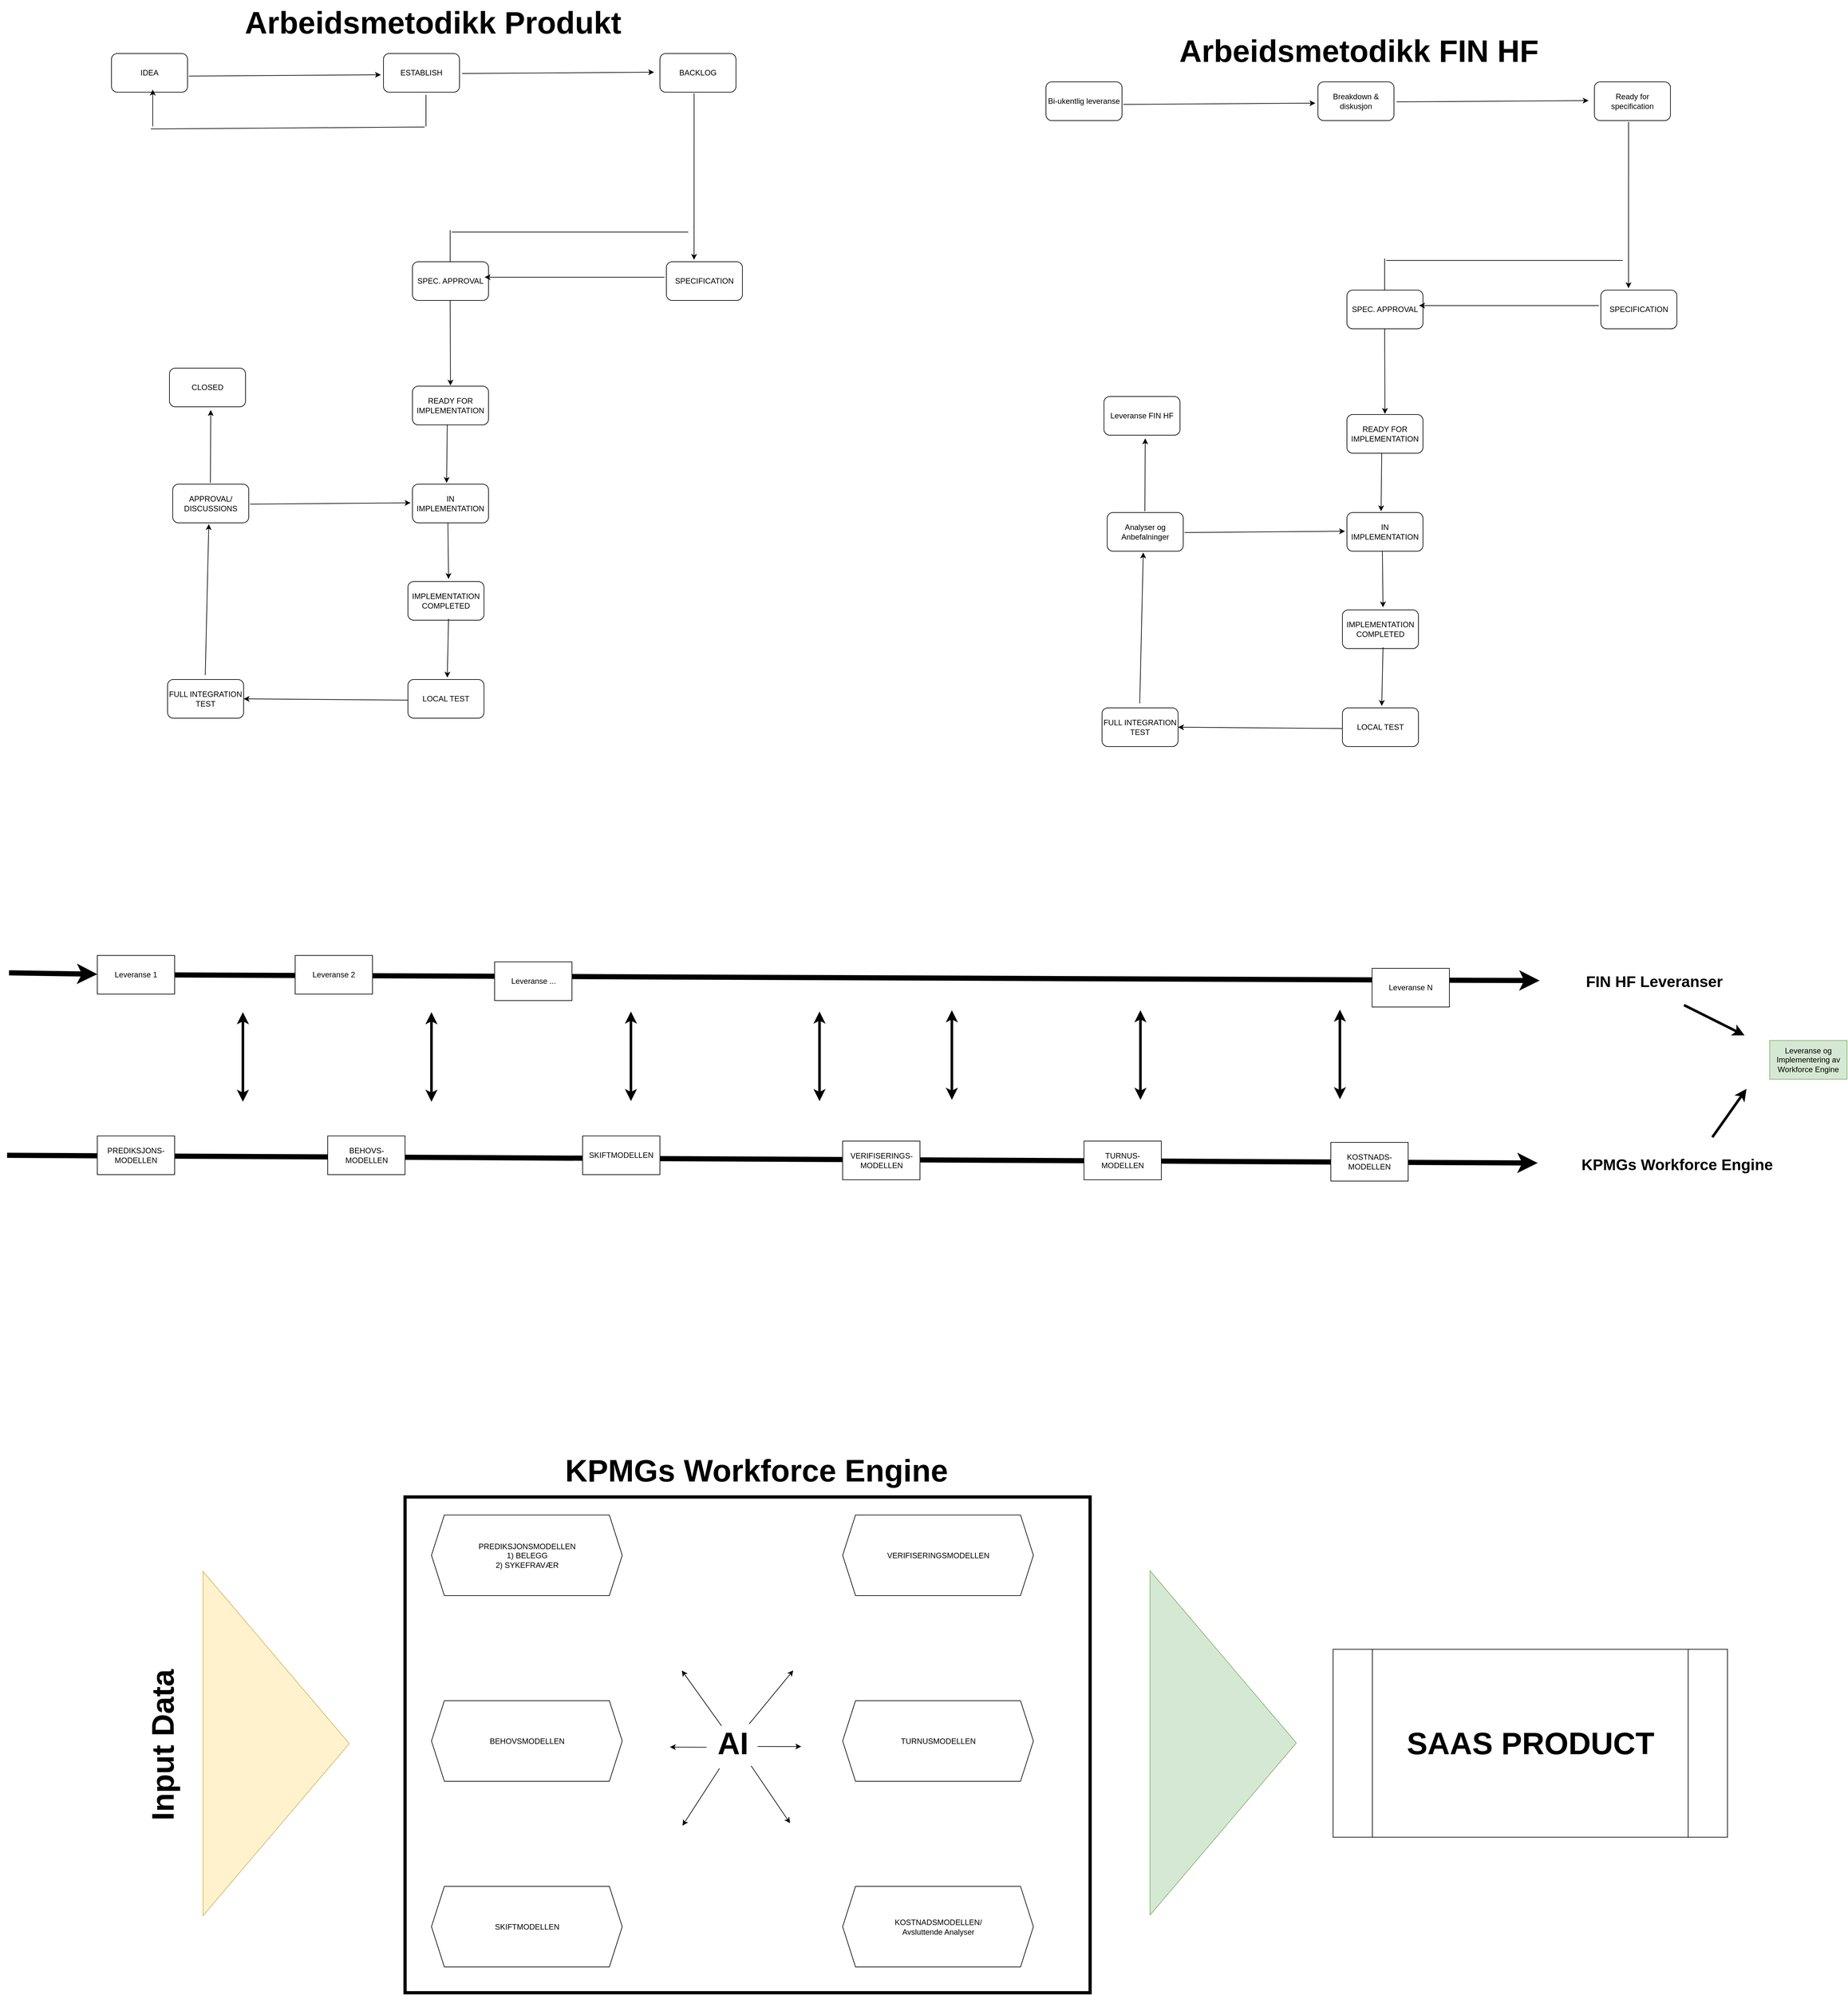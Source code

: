 <mxfile version="24.7.17">
  <diagram name="Page-1" id="zUa3IYO5AlXv210uaS1J">
    <mxGraphModel dx="3282" dy="1338" grid="0" gridSize="10" guides="1" tooltips="1" connect="1" arrows="1" fold="1" page="1" pageScale="1" pageWidth="3300" pageHeight="4681" background="#ffffff" math="0" shadow="0">
      <root>
        <mxCell id="0" />
        <mxCell id="1" parent="0" />
        <mxCell id="Cw9OzfGJ6MaulK7NZucD-8" value="" style="rounded=0;whiteSpace=wrap;html=1;strokeWidth=5;" parent="1" vertex="1">
          <mxGeometry x="957.5" y="2390" width="1063" height="769" as="geometry" />
        </mxCell>
        <mxCell id="fNBcm_rR2y6OoeXgyoaA-1" value="IDEA" style="rounded=1;whiteSpace=wrap;html=1;" parent="1" vertex="1">
          <mxGeometry x="502" y="151" width="118" height="60" as="geometry" />
        </mxCell>
        <mxCell id="fNBcm_rR2y6OoeXgyoaA-2" value="ESTABLISH" style="rounded=1;whiteSpace=wrap;html=1;" parent="1" vertex="1">
          <mxGeometry x="924" y="151" width="118" height="60" as="geometry" />
        </mxCell>
        <mxCell id="fNBcm_rR2y6OoeXgyoaA-3" value="BACKLOG&lt;span style=&quot;color: rgba(0, 0, 0, 0); font-family: monospace; font-size: 0px; text-align: start; text-wrap: nowrap;&quot;&gt;%3CmxGraphModel%3E%3Croot%3E%3CmxCell%20id%3D%220%22%2F%3E%3CmxCell%20id%3D%221%22%20parent%3D%220%22%2F%3E%3CmxCell%20id%3D%222%22%20value%3D%22PROPOSAL%26lt%3Bspan%20style%3D%26quot%3Bcolor%3A%20rgba(0%2C%200%2C%200%2C%200)%3B%20font-family%3A%20monospace%3B%20font-size%3A%200px%3B%20text-align%3A%20start%3B%20text-wrap%3A%20nowrap%3B%26quot%3B%26gt%3B%253CmxGraphModel%253E%253Croot%253E%253CmxCell%2520id%253D%25220%2522%252F%253E%253CmxCell%2520id%253D%25221%2522%2520parent%253D%25220%2522%252F%253E%253CmxCell%2520id%253D%25222%2522%2520value%253D%2522IDEA%2522%2520style%253D%2522rounded%253D1%253BwhiteSpace%253Dwrap%253Bhtml%253D1%253B%2522%2520vertex%253D%25221%2522%2520parent%253D%25221%2522%253E%253CmxGeometry%2520x%253D%2522235%2522%2520y%253D%2522151%2522%2520width%253D%2522118%2522%2520height%253D%252260%2522%2520as%253D%2522geometry%2522%252F%253E%253C%252FmxCell%253E%253C%252Froot%253E%253C%252FmxGraphModel%253E%26lt%3B%2Fspan%26gt%3B%22%20style%3D%22rounded%3D1%3BwhiteSpace%3Dwrap%3Bhtml%3D1%3B%22%20vertex%3D%221%22%20parent%3D%221%22%3E%3CmxGeometry%20x%3D%22924%22%20y%3D%22151%22%20width%3D%22118%22%20height%3D%2260%22%20as%3D%22geometry%22%2F%3E%3C%2FmxCell%3E%3C%2Froot%3E%3C%2FmxGraphModel%3E&lt;/span&gt;" style="rounded=1;whiteSpace=wrap;html=1;" parent="1" vertex="1">
          <mxGeometry x="1353" y="151" width="118" height="60" as="geometry" />
        </mxCell>
        <mxCell id="fNBcm_rR2y6OoeXgyoaA-4" value="SPEC. APPROVAL" style="rounded=1;whiteSpace=wrap;html=1;" parent="1" vertex="1">
          <mxGeometry x="969" y="474" width="118" height="60" as="geometry" />
        </mxCell>
        <mxCell id="fNBcm_rR2y6OoeXgyoaA-5" value="SPECIFICATION" style="rounded=1;whiteSpace=wrap;html=1;" parent="1" vertex="1">
          <mxGeometry x="1363" y="474" width="118" height="60" as="geometry" />
        </mxCell>
        <mxCell id="fNBcm_rR2y6OoeXgyoaA-6" value="READY FOR IMPLEMENTATION" style="rounded=1;whiteSpace=wrap;html=1;" parent="1" vertex="1">
          <mxGeometry x="969" y="667" width="118" height="60" as="geometry" />
        </mxCell>
        <mxCell id="fNBcm_rR2y6OoeXgyoaA-7" value="IMPLEMENTATION COMPLETED" style="rounded=1;whiteSpace=wrap;html=1;" parent="1" vertex="1">
          <mxGeometry x="962" y="970" width="118" height="60" as="geometry" />
        </mxCell>
        <mxCell id="fNBcm_rR2y6OoeXgyoaA-8" value="LOCAL TEST" style="rounded=1;whiteSpace=wrap;html=1;" parent="1" vertex="1">
          <mxGeometry x="962" y="1122" width="118" height="60" as="geometry" />
        </mxCell>
        <mxCell id="fNBcm_rR2y6OoeXgyoaA-9" value="FULL INTEGRATION TEST" style="rounded=1;whiteSpace=wrap;html=1;" parent="1" vertex="1">
          <mxGeometry x="589" y="1122" width="118" height="60" as="geometry" />
        </mxCell>
        <mxCell id="fNBcm_rR2y6OoeXgyoaA-10" value="APPROVAL/ DISCUSSIONS" style="rounded=1;whiteSpace=wrap;html=1;" parent="1" vertex="1">
          <mxGeometry x="597" y="819" width="118" height="60" as="geometry" />
        </mxCell>
        <mxCell id="fNBcm_rR2y6OoeXgyoaA-11" value="IN IMPLEMENTATION" style="rounded=1;whiteSpace=wrap;html=1;" parent="1" vertex="1">
          <mxGeometry x="969" y="819" width="118" height="60" as="geometry" />
        </mxCell>
        <mxCell id="fNBcm_rR2y6OoeXgyoaA-12" value="CLOSED" style="rounded=1;whiteSpace=wrap;html=1;" parent="1" vertex="1">
          <mxGeometry x="592" y="639" width="118" height="60" as="geometry" />
        </mxCell>
        <mxCell id="fNBcm_rR2y6OoeXgyoaA-13" value="" style="endArrow=classic;html=1;rounded=0;" parent="1" edge="1">
          <mxGeometry width="50" height="50" relative="1" as="geometry">
            <mxPoint x="622" y="186" as="sourcePoint" />
            <mxPoint x="920" y="184" as="targetPoint" />
          </mxGeometry>
        </mxCell>
        <mxCell id="fNBcm_rR2y6OoeXgyoaA-14" value="" style="endArrow=classic;html=1;rounded=0;" parent="1" edge="1">
          <mxGeometry width="50" height="50" relative="1" as="geometry">
            <mxPoint x="1046" y="182" as="sourcePoint" />
            <mxPoint x="1344" y="180" as="targetPoint" />
          </mxGeometry>
        </mxCell>
        <mxCell id="fNBcm_rR2y6OoeXgyoaA-16" value="" style="endArrow=classic;html=1;rounded=0;" parent="1" edge="1">
          <mxGeometry width="50" height="50" relative="1" as="geometry">
            <mxPoint x="566" y="264" as="sourcePoint" />
            <mxPoint x="566" y="207" as="targetPoint" />
          </mxGeometry>
        </mxCell>
        <mxCell id="fNBcm_rR2y6OoeXgyoaA-17" value="" style="endArrow=none;html=1;rounded=0;" parent="1" edge="1">
          <mxGeometry width="50" height="50" relative="1" as="geometry">
            <mxPoint x="990" y="264" as="sourcePoint" />
            <mxPoint x="990" y="215" as="targetPoint" />
          </mxGeometry>
        </mxCell>
        <mxCell id="fNBcm_rR2y6OoeXgyoaA-18" value="" style="endArrow=none;html=1;rounded=0;" parent="1" edge="1">
          <mxGeometry width="50" height="50" relative="1" as="geometry">
            <mxPoint x="563" y="268" as="sourcePoint" />
            <mxPoint x="988" y="265" as="targetPoint" />
          </mxGeometry>
        </mxCell>
        <mxCell id="fNBcm_rR2y6OoeXgyoaA-19" value="" style="endArrow=classic;html=1;rounded=0;entryX=0.364;entryY=-0.05;entryDx=0;entryDy=0;entryPerimeter=0;" parent="1" target="fNBcm_rR2y6OoeXgyoaA-5" edge="1">
          <mxGeometry width="50" height="50" relative="1" as="geometry">
            <mxPoint x="1406" y="213" as="sourcePoint" />
            <mxPoint x="1678" y="288" as="targetPoint" />
          </mxGeometry>
        </mxCell>
        <mxCell id="fNBcm_rR2y6OoeXgyoaA-20" value="" style="endArrow=classic;html=1;rounded=0;entryX=0.949;entryY=0.4;entryDx=0;entryDy=0;entryPerimeter=0;" parent="1" target="fNBcm_rR2y6OoeXgyoaA-4" edge="1">
          <mxGeometry width="50" height="50" relative="1" as="geometry">
            <mxPoint x="1360" y="498" as="sourcePoint" />
            <mxPoint x="1360" y="756" as="targetPoint" />
          </mxGeometry>
        </mxCell>
        <mxCell id="fNBcm_rR2y6OoeXgyoaA-21" value="" style="endArrow=none;html=1;rounded=0;" parent="1" edge="1">
          <mxGeometry width="50" height="50" relative="1" as="geometry">
            <mxPoint x="1027.5" y="474" as="sourcePoint" />
            <mxPoint x="1027.5" y="425" as="targetPoint" />
          </mxGeometry>
        </mxCell>
        <mxCell id="fNBcm_rR2y6OoeXgyoaA-22" value="" style="endArrow=none;html=1;rounded=0;" parent="1" edge="1">
          <mxGeometry width="50" height="50" relative="1" as="geometry">
            <mxPoint x="1030" y="428" as="sourcePoint" />
            <mxPoint x="1397" y="428" as="targetPoint" />
          </mxGeometry>
        </mxCell>
        <mxCell id="fNBcm_rR2y6OoeXgyoaA-23" value="" style="endArrow=classic;html=1;rounded=0;" parent="1" edge="1">
          <mxGeometry width="50" height="50" relative="1" as="geometry">
            <mxPoint x="1027.5" y="534" as="sourcePoint" />
            <mxPoint x="1028" y="666" as="targetPoint" />
          </mxGeometry>
        </mxCell>
        <mxCell id="fNBcm_rR2y6OoeXgyoaA-24" value="" style="endArrow=classic;html=1;rounded=0;entryX=0.449;entryY=-0.033;entryDx=0;entryDy=0;entryPerimeter=0;" parent="1" target="fNBcm_rR2y6OoeXgyoaA-11" edge="1">
          <mxGeometry width="50" height="50" relative="1" as="geometry">
            <mxPoint x="1023" y="727" as="sourcePoint" />
            <mxPoint x="1024" y="819" as="targetPoint" />
          </mxGeometry>
        </mxCell>
        <mxCell id="fNBcm_rR2y6OoeXgyoaA-25" value="" style="endArrow=classic;html=1;rounded=0;" parent="1" edge="1">
          <mxGeometry width="50" height="50" relative="1" as="geometry">
            <mxPoint x="1024" y="879" as="sourcePoint" />
            <mxPoint x="1025" y="966" as="targetPoint" />
          </mxGeometry>
        </mxCell>
        <mxCell id="fNBcm_rR2y6OoeXgyoaA-26" value="" style="endArrow=classic;html=1;rounded=0;" parent="1" edge="1">
          <mxGeometry width="50" height="50" relative="1" as="geometry">
            <mxPoint x="1025" y="1028" as="sourcePoint" />
            <mxPoint x="1023" y="1119" as="targetPoint" />
          </mxGeometry>
        </mxCell>
        <mxCell id="fNBcm_rR2y6OoeXgyoaA-27" value="" style="endArrow=classic;html=1;rounded=0;entryX=1;entryY=0.5;entryDx=0;entryDy=0;" parent="1" target="fNBcm_rR2y6OoeXgyoaA-9" edge="1">
          <mxGeometry width="50" height="50" relative="1" as="geometry">
            <mxPoint x="962" y="1154" as="sourcePoint" />
            <mxPoint x="683" y="1154" as="targetPoint" />
          </mxGeometry>
        </mxCell>
        <mxCell id="fNBcm_rR2y6OoeXgyoaA-28" value="" style="endArrow=classic;html=1;rounded=0;" parent="1" edge="1">
          <mxGeometry width="50" height="50" relative="1" as="geometry">
            <mxPoint x="647.5" y="1115" as="sourcePoint" />
            <mxPoint x="653" y="881" as="targetPoint" />
          </mxGeometry>
        </mxCell>
        <mxCell id="fNBcm_rR2y6OoeXgyoaA-29" value="" style="endArrow=classic;html=1;rounded=0;" parent="1" edge="1">
          <mxGeometry width="50" height="50" relative="1" as="geometry">
            <mxPoint x="655.5" y="817" as="sourcePoint" />
            <mxPoint x="656" y="704" as="targetPoint" />
          </mxGeometry>
        </mxCell>
        <mxCell id="fNBcm_rR2y6OoeXgyoaA-30" value="" style="endArrow=classic;html=1;rounded=0;" parent="1" edge="1">
          <mxGeometry width="50" height="50" relative="1" as="geometry">
            <mxPoint x="717" y="850" as="sourcePoint" />
            <mxPoint x="966" y="848" as="targetPoint" />
          </mxGeometry>
        </mxCell>
        <mxCell id="Cw9OzfGJ6MaulK7NZucD-1" value="PREDIKSJONSMODELLEN&lt;div&gt;1) BELEGG&lt;/div&gt;&lt;div&gt;2) SYKEFRAVÆR&lt;/div&gt;" style="shape=hexagon;perimeter=hexagonPerimeter2;whiteSpace=wrap;html=1;fixedSize=1;" parent="1" vertex="1">
          <mxGeometry x="998.5" y="2418" width="296" height="125" as="geometry" />
        </mxCell>
        <mxCell id="Cw9OzfGJ6MaulK7NZucD-2" value="BEHOVSMODELLEN" style="shape=hexagon;perimeter=hexagonPerimeter2;whiteSpace=wrap;html=1;fixedSize=1;" parent="1" vertex="1">
          <mxGeometry x="998.5" y="2706" width="296" height="125" as="geometry" />
        </mxCell>
        <mxCell id="Cw9OzfGJ6MaulK7NZucD-3" value="SKIFTMODELLEN" style="shape=hexagon;perimeter=hexagonPerimeter2;whiteSpace=wrap;html=1;fixedSize=1;" parent="1" vertex="1">
          <mxGeometry x="998.5" y="2994" width="296" height="125" as="geometry" />
        </mxCell>
        <mxCell id="Cw9OzfGJ6MaulK7NZucD-4" value="VERIFISERINGSMODELLEN" style="shape=hexagon;perimeter=hexagonPerimeter2;whiteSpace=wrap;html=1;fixedSize=1;" parent="1" vertex="1">
          <mxGeometry x="1636.5" y="2418" width="296" height="125" as="geometry" />
        </mxCell>
        <mxCell id="Cw9OzfGJ6MaulK7NZucD-5" value="TURNUSMODELLEN" style="shape=hexagon;perimeter=hexagonPerimeter2;whiteSpace=wrap;html=1;fixedSize=1;" parent="1" vertex="1">
          <mxGeometry x="1636.5" y="2706" width="296" height="125" as="geometry" />
        </mxCell>
        <mxCell id="Cw9OzfGJ6MaulK7NZucD-6" value="KOSTNADSMODELLEN/&lt;div&gt;Avsluttende Analyser&lt;/div&gt;" style="shape=hexagon;perimeter=hexagonPerimeter2;whiteSpace=wrap;html=1;fixedSize=1;" parent="1" vertex="1">
          <mxGeometry x="1636.5" y="2994" width="296" height="125" as="geometry" />
        </mxCell>
        <mxCell id="Cw9OzfGJ6MaulK7NZucD-9" value="&lt;h1 style=&quot;margin-top: 0px;&quot;&gt;&lt;font style=&quot;font-size: 48px;&quot;&gt;KPMGs Workforce Engine&lt;/font&gt;&lt;/h1&gt;" style="text;html=1;whiteSpace=wrap;overflow=hidden;rounded=0;" parent="1" vertex="1">
          <mxGeometry x="1203.5" y="2314" width="634" height="72" as="geometry" />
        </mxCell>
        <mxCell id="Cw9OzfGJ6MaulK7NZucD-10" value="&lt;font style=&quot;font-size: 48px;&quot;&gt;&lt;b style=&quot;&quot;&gt;AI&lt;/b&gt;&lt;/font&gt;" style="text;html=1;align=center;verticalAlign=middle;whiteSpace=wrap;rounded=0;rotation=0;" parent="1" vertex="1">
          <mxGeometry x="1431.5" y="2757" width="69" height="30" as="geometry" />
        </mxCell>
        <mxCell id="Cw9OzfGJ6MaulK7NZucD-14" value="" style="shape=mxgraph.arrows2.wedgeArrow;html=1;bendable=0;startWidth=267;fillColor=#fff2cc;defaultFillColor=invert;defaultGradientColor=invert;rounded=0;strokeColor=#d6b656;" parent="1" edge="1">
          <mxGeometry width="100" height="100" relative="1" as="geometry">
            <mxPoint x="644" y="2772.5" as="sourcePoint" />
            <mxPoint x="871" y="2772.5" as="targetPoint" />
          </mxGeometry>
        </mxCell>
        <mxCell id="Cw9OzfGJ6MaulK7NZucD-15" value="&lt;font style=&quot;font-size: 48px;&quot;&gt;&lt;b style=&quot;&quot;&gt;Input Data&lt;/b&gt;&lt;/font&gt;" style="text;html=1;align=center;verticalAlign=middle;whiteSpace=wrap;rounded=0;rotation=-90;" parent="1" vertex="1">
          <mxGeometry x="446" y="2759.5" width="270" height="30" as="geometry" />
        </mxCell>
        <mxCell id="Cw9OzfGJ6MaulK7NZucD-16" value="" style="endArrow=classic;html=1;rounded=0;entryX=0.561;entryY=0.342;entryDx=0;entryDy=0;entryPerimeter=0;" parent="1" edge="1">
          <mxGeometry width="50" height="50" relative="1" as="geometry">
            <mxPoint x="1491.5" y="2742" as="sourcePoint" />
            <mxPoint x="1559.843" y="2658.998" as="targetPoint" />
          </mxGeometry>
        </mxCell>
        <mxCell id="Cw9OzfGJ6MaulK7NZucD-17" value="" style="endArrow=classic;html=1;rounded=0;entryX=0.584;entryY=0.506;entryDx=0;entryDy=0;entryPerimeter=0;" parent="1" edge="1">
          <mxGeometry width="50" height="50" relative="1" as="geometry">
            <mxPoint x="1504.5" y="2777" as="sourcePoint" />
            <mxPoint x="1572.292" y="2777.114" as="targetPoint" />
          </mxGeometry>
        </mxCell>
        <mxCell id="Cw9OzfGJ6MaulK7NZucD-18" value="" style="endArrow=classic;html=1;rounded=0;entryX=0.562;entryY=0.658;entryDx=0;entryDy=0;entryPerimeter=0;" parent="1" target="Cw9OzfGJ6MaulK7NZucD-8" edge="1">
          <mxGeometry width="50" height="50" relative="1" as="geometry">
            <mxPoint x="1494.5" y="2807" as="sourcePoint" />
            <mxPoint x="1562.5" y="2807" as="targetPoint" />
          </mxGeometry>
        </mxCell>
        <mxCell id="Cw9OzfGJ6MaulK7NZucD-19" value="" style="endArrow=classic;html=1;rounded=0;entryX=0.405;entryY=0.663;entryDx=0;entryDy=0;entryPerimeter=0;" parent="1" target="Cw9OzfGJ6MaulK7NZucD-8" edge="1">
          <mxGeometry width="50" height="50" relative="1" as="geometry">
            <mxPoint x="1445.5" y="2811" as="sourcePoint" />
            <mxPoint x="1505.5" y="2900" as="targetPoint" />
          </mxGeometry>
        </mxCell>
        <mxCell id="Cw9OzfGJ6MaulK7NZucD-20" value="" style="endArrow=classic;html=1;rounded=0;entryX=0.383;entryY=0.499;entryDx=0;entryDy=0;entryPerimeter=0;" parent="1" edge="1">
          <mxGeometry width="50" height="50" relative="1" as="geometry">
            <mxPoint x="1425.37" y="2778.27" as="sourcePoint" />
            <mxPoint x="1368.499" y="2778.001" as="targetPoint" />
          </mxGeometry>
        </mxCell>
        <mxCell id="Cw9OzfGJ6MaulK7NZucD-21" value="" style="endArrow=classic;html=1;rounded=0;entryX=0.404;entryY=0.35;entryDx=0;entryDy=0;entryPerimeter=0;" parent="1" target="Cw9OzfGJ6MaulK7NZucD-8" edge="1">
          <mxGeometry width="50" height="50" relative="1" as="geometry">
            <mxPoint x="1448.5" y="2745" as="sourcePoint" />
            <mxPoint x="1516.5" y="2662" as="targetPoint" />
          </mxGeometry>
        </mxCell>
        <mxCell id="Cw9OzfGJ6MaulK7NZucD-22" value="" style="shape=mxgraph.arrows2.wedgeArrow;html=1;bendable=0;startWidth=267;fillColor=#d5e8d4;defaultFillColor=invert;defaultGradientColor=invert;rounded=0;strokeColor=#82b366;" parent="1" edge="1">
          <mxGeometry width="100" height="100" relative="1" as="geometry">
            <mxPoint x="2113.5" y="2771.5" as="sourcePoint" />
            <mxPoint x="2340.5" y="2771.5" as="targetPoint" />
          </mxGeometry>
        </mxCell>
        <mxCell id="Cw9OzfGJ6MaulK7NZucD-23" value="&lt;font style=&quot;font-size: 48px;&quot;&gt;&lt;b&gt;SAAS PRODUCT&lt;/b&gt;&lt;/font&gt;" style="shape=process;whiteSpace=wrap;html=1;backgroundOutline=1;" parent="1" vertex="1">
          <mxGeometry x="2397.5" y="2626.25" width="612" height="291.5" as="geometry" />
        </mxCell>
        <mxCell id="wITDb61pACfzFcavHyiu-1" value="&lt;h1 style=&quot;margin-top: 0px;&quot;&gt;&lt;font style=&quot;font-size: 48px;&quot;&gt;Arbeidsmetodikk Produkt&lt;/font&gt;&lt;/h1&gt;" style="text;html=1;whiteSpace=wrap;overflow=hidden;rounded=0;" vertex="1" parent="1">
          <mxGeometry x="707" y="68" width="634" height="72" as="geometry" />
        </mxCell>
        <mxCell id="wITDb61pACfzFcavHyiu-2" value="Bi-ukentlig leveranse" style="rounded=1;whiteSpace=wrap;html=1;" vertex="1" parent="1">
          <mxGeometry x="1952" y="195" width="118" height="60" as="geometry" />
        </mxCell>
        <mxCell id="wITDb61pACfzFcavHyiu-3" value="Breakdown &amp;amp; diskusjon" style="rounded=1;whiteSpace=wrap;html=1;" vertex="1" parent="1">
          <mxGeometry x="2374" y="195" width="118" height="60" as="geometry" />
        </mxCell>
        <mxCell id="wITDb61pACfzFcavHyiu-4" value="Ready for specification" style="rounded=1;whiteSpace=wrap;html=1;" vertex="1" parent="1">
          <mxGeometry x="2803" y="195" width="118" height="60" as="geometry" />
        </mxCell>
        <mxCell id="wITDb61pACfzFcavHyiu-5" value="SPEC. APPROVAL" style="rounded=1;whiteSpace=wrap;html=1;" vertex="1" parent="1">
          <mxGeometry x="2419" y="518" width="118" height="60" as="geometry" />
        </mxCell>
        <mxCell id="wITDb61pACfzFcavHyiu-6" value="SPECIFICATION" style="rounded=1;whiteSpace=wrap;html=1;" vertex="1" parent="1">
          <mxGeometry x="2813" y="518" width="118" height="60" as="geometry" />
        </mxCell>
        <mxCell id="wITDb61pACfzFcavHyiu-7" value="READY FOR IMPLEMENTATION" style="rounded=1;whiteSpace=wrap;html=1;" vertex="1" parent="1">
          <mxGeometry x="2419" y="711" width="118" height="60" as="geometry" />
        </mxCell>
        <mxCell id="wITDb61pACfzFcavHyiu-8" value="IMPLEMENTATION COMPLETED" style="rounded=1;whiteSpace=wrap;html=1;" vertex="1" parent="1">
          <mxGeometry x="2412" y="1014" width="118" height="60" as="geometry" />
        </mxCell>
        <mxCell id="wITDb61pACfzFcavHyiu-9" value="LOCAL TEST" style="rounded=1;whiteSpace=wrap;html=1;" vertex="1" parent="1">
          <mxGeometry x="2412" y="1166" width="118" height="60" as="geometry" />
        </mxCell>
        <mxCell id="wITDb61pACfzFcavHyiu-10" value="FULL INTEGRATION TEST" style="rounded=1;whiteSpace=wrap;html=1;" vertex="1" parent="1">
          <mxGeometry x="2039" y="1166" width="118" height="60" as="geometry" />
        </mxCell>
        <mxCell id="wITDb61pACfzFcavHyiu-11" value="Analyser og Anbefalninger" style="rounded=1;whiteSpace=wrap;html=1;" vertex="1" parent="1">
          <mxGeometry x="2047" y="863" width="118" height="60" as="geometry" />
        </mxCell>
        <mxCell id="wITDb61pACfzFcavHyiu-12" value="IN IMPLEMENTATION" style="rounded=1;whiteSpace=wrap;html=1;" vertex="1" parent="1">
          <mxGeometry x="2419" y="863" width="118" height="60" as="geometry" />
        </mxCell>
        <mxCell id="wITDb61pACfzFcavHyiu-13" value="Leveranse FIN HF" style="rounded=1;whiteSpace=wrap;html=1;" vertex="1" parent="1">
          <mxGeometry x="2042" y="683" width="118" height="60" as="geometry" />
        </mxCell>
        <mxCell id="wITDb61pACfzFcavHyiu-14" value="" style="endArrow=classic;html=1;rounded=0;" edge="1" parent="1">
          <mxGeometry width="50" height="50" relative="1" as="geometry">
            <mxPoint x="2072" y="230" as="sourcePoint" />
            <mxPoint x="2370" y="228" as="targetPoint" />
          </mxGeometry>
        </mxCell>
        <mxCell id="wITDb61pACfzFcavHyiu-15" value="" style="endArrow=classic;html=1;rounded=0;" edge="1" parent="1">
          <mxGeometry width="50" height="50" relative="1" as="geometry">
            <mxPoint x="2496" y="226" as="sourcePoint" />
            <mxPoint x="2794" y="224" as="targetPoint" />
          </mxGeometry>
        </mxCell>
        <mxCell id="wITDb61pACfzFcavHyiu-19" value="" style="endArrow=classic;html=1;rounded=0;entryX=0.364;entryY=-0.05;entryDx=0;entryDy=0;entryPerimeter=0;" edge="1" parent="1" target="wITDb61pACfzFcavHyiu-6">
          <mxGeometry width="50" height="50" relative="1" as="geometry">
            <mxPoint x="2856" y="257" as="sourcePoint" />
            <mxPoint x="3128" y="332" as="targetPoint" />
          </mxGeometry>
        </mxCell>
        <mxCell id="wITDb61pACfzFcavHyiu-20" value="" style="endArrow=classic;html=1;rounded=0;entryX=0.949;entryY=0.4;entryDx=0;entryDy=0;entryPerimeter=0;" edge="1" parent="1" target="wITDb61pACfzFcavHyiu-5">
          <mxGeometry width="50" height="50" relative="1" as="geometry">
            <mxPoint x="2810" y="542" as="sourcePoint" />
            <mxPoint x="2810" y="800" as="targetPoint" />
          </mxGeometry>
        </mxCell>
        <mxCell id="wITDb61pACfzFcavHyiu-21" value="" style="endArrow=none;html=1;rounded=0;" edge="1" parent="1">
          <mxGeometry width="50" height="50" relative="1" as="geometry">
            <mxPoint x="2477.5" y="518" as="sourcePoint" />
            <mxPoint x="2477.5" y="469" as="targetPoint" />
          </mxGeometry>
        </mxCell>
        <mxCell id="wITDb61pACfzFcavHyiu-22" value="" style="endArrow=none;html=1;rounded=0;" edge="1" parent="1">
          <mxGeometry width="50" height="50" relative="1" as="geometry">
            <mxPoint x="2480" y="472" as="sourcePoint" />
            <mxPoint x="2847" y="472" as="targetPoint" />
          </mxGeometry>
        </mxCell>
        <mxCell id="wITDb61pACfzFcavHyiu-23" value="" style="endArrow=classic;html=1;rounded=0;" edge="1" parent="1">
          <mxGeometry width="50" height="50" relative="1" as="geometry">
            <mxPoint x="2477.5" y="578" as="sourcePoint" />
            <mxPoint x="2478" y="710" as="targetPoint" />
          </mxGeometry>
        </mxCell>
        <mxCell id="wITDb61pACfzFcavHyiu-24" value="" style="endArrow=classic;html=1;rounded=0;entryX=0.449;entryY=-0.033;entryDx=0;entryDy=0;entryPerimeter=0;" edge="1" parent="1" target="wITDb61pACfzFcavHyiu-12">
          <mxGeometry width="50" height="50" relative="1" as="geometry">
            <mxPoint x="2473" y="771" as="sourcePoint" />
            <mxPoint x="2474" y="863" as="targetPoint" />
          </mxGeometry>
        </mxCell>
        <mxCell id="wITDb61pACfzFcavHyiu-25" value="" style="endArrow=classic;html=1;rounded=0;" edge="1" parent="1">
          <mxGeometry width="50" height="50" relative="1" as="geometry">
            <mxPoint x="2474" y="923" as="sourcePoint" />
            <mxPoint x="2475" y="1010" as="targetPoint" />
          </mxGeometry>
        </mxCell>
        <mxCell id="wITDb61pACfzFcavHyiu-26" value="" style="endArrow=classic;html=1;rounded=0;" edge="1" parent="1">
          <mxGeometry width="50" height="50" relative="1" as="geometry">
            <mxPoint x="2475" y="1072" as="sourcePoint" />
            <mxPoint x="2473" y="1163" as="targetPoint" />
          </mxGeometry>
        </mxCell>
        <mxCell id="wITDb61pACfzFcavHyiu-27" value="" style="endArrow=classic;html=1;rounded=0;entryX=1;entryY=0.5;entryDx=0;entryDy=0;" edge="1" parent="1" target="wITDb61pACfzFcavHyiu-10">
          <mxGeometry width="50" height="50" relative="1" as="geometry">
            <mxPoint x="2412" y="1198" as="sourcePoint" />
            <mxPoint x="2133" y="1198" as="targetPoint" />
          </mxGeometry>
        </mxCell>
        <mxCell id="wITDb61pACfzFcavHyiu-28" value="" style="endArrow=classic;html=1;rounded=0;" edge="1" parent="1">
          <mxGeometry width="50" height="50" relative="1" as="geometry">
            <mxPoint x="2097.5" y="1159" as="sourcePoint" />
            <mxPoint x="2103" y="925" as="targetPoint" />
          </mxGeometry>
        </mxCell>
        <mxCell id="wITDb61pACfzFcavHyiu-29" value="" style="endArrow=classic;html=1;rounded=0;" edge="1" parent="1">
          <mxGeometry width="50" height="50" relative="1" as="geometry">
            <mxPoint x="2105.5" y="861" as="sourcePoint" />
            <mxPoint x="2106" y="748" as="targetPoint" />
          </mxGeometry>
        </mxCell>
        <mxCell id="wITDb61pACfzFcavHyiu-30" value="" style="endArrow=classic;html=1;rounded=0;" edge="1" parent="1">
          <mxGeometry width="50" height="50" relative="1" as="geometry">
            <mxPoint x="2167" y="894" as="sourcePoint" />
            <mxPoint x="2416" y="892" as="targetPoint" />
          </mxGeometry>
        </mxCell>
        <mxCell id="wITDb61pACfzFcavHyiu-31" value="&lt;h1 style=&quot;margin-top: 0px;&quot;&gt;&lt;font style=&quot;font-size: 48px;&quot;&gt;Arbeidsmetodikk FIN HF&lt;/font&gt;&lt;/h1&gt;" style="text;html=1;whiteSpace=wrap;overflow=hidden;rounded=0;" vertex="1" parent="1">
          <mxGeometry x="2157" y="112" width="634" height="72" as="geometry" />
        </mxCell>
        <mxCell id="wITDb61pACfzFcavHyiu-32" value="" style="endArrow=classic;html=1;rounded=0;strokeWidth=8;" edge="1" parent="1" source="wITDb61pACfzFcavHyiu-36">
          <mxGeometry width="50" height="50" relative="1" as="geometry">
            <mxPoint x="343" y="1577" as="sourcePoint" />
            <mxPoint x="2718" y="1589" as="targetPoint" />
          </mxGeometry>
        </mxCell>
        <mxCell id="wITDb61pACfzFcavHyiu-33" value="" style="endArrow=classic;html=1;rounded=0;strokeWidth=8;" edge="1" parent="1">
          <mxGeometry width="50" height="50" relative="1" as="geometry">
            <mxPoint x="340" y="1860" as="sourcePoint" />
            <mxPoint x="2715" y="1872" as="targetPoint" />
          </mxGeometry>
        </mxCell>
        <mxCell id="wITDb61pACfzFcavHyiu-34" value="&lt;font style=&quot;font-size: 24px;&quot;&gt;&lt;b&gt;FIN HF Leveranser&lt;/b&gt;&lt;/font&gt;" style="text;html=1;align=center;verticalAlign=middle;whiteSpace=wrap;rounded=0;" vertex="1" parent="1">
          <mxGeometry x="2762" y="1576" width="268" height="30" as="geometry" />
        </mxCell>
        <mxCell id="wITDb61pACfzFcavHyiu-35" value="&lt;font style=&quot;font-size: 24px;&quot;&gt;&lt;b&gt;KPMGs Workforce Engine&lt;/b&gt;&lt;/font&gt;" style="text;html=1;align=center;verticalAlign=middle;whiteSpace=wrap;rounded=0;" vertex="1" parent="1">
          <mxGeometry x="2769" y="1860" width="325" height="30" as="geometry" />
        </mxCell>
        <mxCell id="wITDb61pACfzFcavHyiu-37" value="" style="endArrow=classic;html=1;rounded=0;strokeWidth=8;" edge="1" parent="1" target="wITDb61pACfzFcavHyiu-36">
          <mxGeometry width="50" height="50" relative="1" as="geometry">
            <mxPoint x="343" y="1577" as="sourcePoint" />
            <mxPoint x="2718" y="1589" as="targetPoint" />
          </mxGeometry>
        </mxCell>
        <mxCell id="wITDb61pACfzFcavHyiu-36" value="Leveranse 1" style="rounded=0;whiteSpace=wrap;html=1;" vertex="1" parent="1">
          <mxGeometry x="480" y="1550" width="120" height="60" as="geometry" />
        </mxCell>
        <mxCell id="wITDb61pACfzFcavHyiu-38" value="Leveranse 2" style="rounded=0;whiteSpace=wrap;html=1;" vertex="1" parent="1">
          <mxGeometry x="787" y="1550" width="120" height="60" as="geometry" />
        </mxCell>
        <mxCell id="wITDb61pACfzFcavHyiu-39" value="Leveranse og Implementering av Workforce Engine" style="rounded=0;whiteSpace=wrap;html=1;fillColor=#d5e8d4;strokeColor=#82b366;" vertex="1" parent="1">
          <mxGeometry x="3075" y="1682" width="120" height="60" as="geometry" />
        </mxCell>
        <mxCell id="wITDb61pACfzFcavHyiu-40" value="Leveranse ..." style="rounded=0;whiteSpace=wrap;html=1;" vertex="1" parent="1">
          <mxGeometry x="1096.5" y="1560" width="120" height="60" as="geometry" />
        </mxCell>
        <mxCell id="wITDb61pACfzFcavHyiu-41" value="PREDIKSJONS-MODELLEN" style="rounded=0;whiteSpace=wrap;html=1;" vertex="1" parent="1">
          <mxGeometry x="480" y="1830" width="120" height="60" as="geometry" />
        </mxCell>
        <mxCell id="wITDb61pACfzFcavHyiu-42" value="BEHOVS-MODELLEN" style="rounded=0;whiteSpace=wrap;html=1;" vertex="1" parent="1">
          <mxGeometry x="837.5" y="1830" width="120" height="60" as="geometry" />
        </mxCell>
        <mxCell id="wITDb61pACfzFcavHyiu-43" value="SKIFTMODELLEN" style="rounded=0;whiteSpace=wrap;html=1;" vertex="1" parent="1">
          <mxGeometry x="1233" y="1830" width="120" height="60" as="geometry" />
        </mxCell>
        <mxCell id="wITDb61pACfzFcavHyiu-44" value="VERIFISERINGS-MODELLEN" style="rounded=0;whiteSpace=wrap;html=1;" vertex="1" parent="1">
          <mxGeometry x="1636.5" y="1838" width="120" height="60" as="geometry" />
        </mxCell>
        <mxCell id="wITDb61pACfzFcavHyiu-45" value="TURNUS-MODELLEN" style="rounded=0;whiteSpace=wrap;html=1;" vertex="1" parent="1">
          <mxGeometry x="2011" y="1838" width="120" height="60" as="geometry" />
        </mxCell>
        <mxCell id="wITDb61pACfzFcavHyiu-46" value="KOSTNADS-MODELLEN" style="rounded=0;whiteSpace=wrap;html=1;" vertex="1" parent="1">
          <mxGeometry x="2394" y="1840" width="120" height="60" as="geometry" />
        </mxCell>
        <mxCell id="wITDb61pACfzFcavHyiu-48" value="" style="endArrow=classic;startArrow=classic;html=1;rounded=0;strokeWidth=4;" edge="1" parent="1">
          <mxGeometry width="50" height="50" relative="1" as="geometry">
            <mxPoint x="705.89" y="1777" as="sourcePoint" />
            <mxPoint x="705.89" y="1638" as="targetPoint" />
          </mxGeometry>
        </mxCell>
        <mxCell id="wITDb61pACfzFcavHyiu-49" value="" style="endArrow=classic;startArrow=classic;html=1;rounded=0;strokeWidth=4;" edge="1" parent="1">
          <mxGeometry width="50" height="50" relative="1" as="geometry">
            <mxPoint x="998.5" y="1777" as="sourcePoint" />
            <mxPoint x="998.5" y="1638" as="targetPoint" />
          </mxGeometry>
        </mxCell>
        <mxCell id="wITDb61pACfzFcavHyiu-50" value="" style="endArrow=classic;startArrow=classic;html=1;rounded=0;strokeWidth=4;" edge="1" parent="1">
          <mxGeometry width="50" height="50" relative="1" as="geometry">
            <mxPoint x="1308" y="1776" as="sourcePoint" />
            <mxPoint x="1308" y="1637" as="targetPoint" />
          </mxGeometry>
        </mxCell>
        <mxCell id="wITDb61pACfzFcavHyiu-51" value="" style="endArrow=classic;startArrow=classic;html=1;rounded=0;strokeWidth=4;" edge="1" parent="1">
          <mxGeometry width="50" height="50" relative="1" as="geometry">
            <mxPoint x="1600.61" y="1776" as="sourcePoint" />
            <mxPoint x="1600.61" y="1637" as="targetPoint" />
          </mxGeometry>
        </mxCell>
        <mxCell id="wITDb61pACfzFcavHyiu-54" value="" style="endArrow=classic;startArrow=classic;html=1;rounded=0;strokeWidth=4;" edge="1" parent="1">
          <mxGeometry width="50" height="50" relative="1" as="geometry">
            <mxPoint x="1806" y="1774" as="sourcePoint" />
            <mxPoint x="1806" y="1635" as="targetPoint" />
          </mxGeometry>
        </mxCell>
        <mxCell id="wITDb61pACfzFcavHyiu-55" value="" style="endArrow=classic;startArrow=classic;html=1;rounded=0;strokeWidth=4;" edge="1" parent="1">
          <mxGeometry width="50" height="50" relative="1" as="geometry">
            <mxPoint x="2098.61" y="1774" as="sourcePoint" />
            <mxPoint x="2098.61" y="1635" as="targetPoint" />
          </mxGeometry>
        </mxCell>
        <mxCell id="wITDb61pACfzFcavHyiu-56" value="" style="endArrow=classic;startArrow=classic;html=1;rounded=0;strokeWidth=4;" edge="1" parent="1">
          <mxGeometry width="50" height="50" relative="1" as="geometry">
            <mxPoint x="2408.11" y="1773" as="sourcePoint" />
            <mxPoint x="2408.11" y="1634" as="targetPoint" />
          </mxGeometry>
        </mxCell>
        <mxCell id="wITDb61pACfzFcavHyiu-58" value="" style="endArrow=classic;html=1;rounded=0;strokeWidth=4;" edge="1" parent="1">
          <mxGeometry width="50" height="50" relative="1" as="geometry">
            <mxPoint x="2942" y="1627" as="sourcePoint" />
            <mxPoint x="3036" y="1674" as="targetPoint" />
          </mxGeometry>
        </mxCell>
        <mxCell id="wITDb61pACfzFcavHyiu-59" value="" style="endArrow=classic;html=1;rounded=0;strokeWidth=4;" edge="1" parent="1">
          <mxGeometry width="50" height="50" relative="1" as="geometry">
            <mxPoint x="2986" y="1832" as="sourcePoint" />
            <mxPoint x="3039" y="1757" as="targetPoint" />
          </mxGeometry>
        </mxCell>
        <mxCell id="wITDb61pACfzFcavHyiu-60" value="Leveranse N" style="rounded=0;whiteSpace=wrap;html=1;" vertex="1" parent="1">
          <mxGeometry x="2458" y="1570" width="120" height="60" as="geometry" />
        </mxCell>
      </root>
    </mxGraphModel>
  </diagram>
</mxfile>
